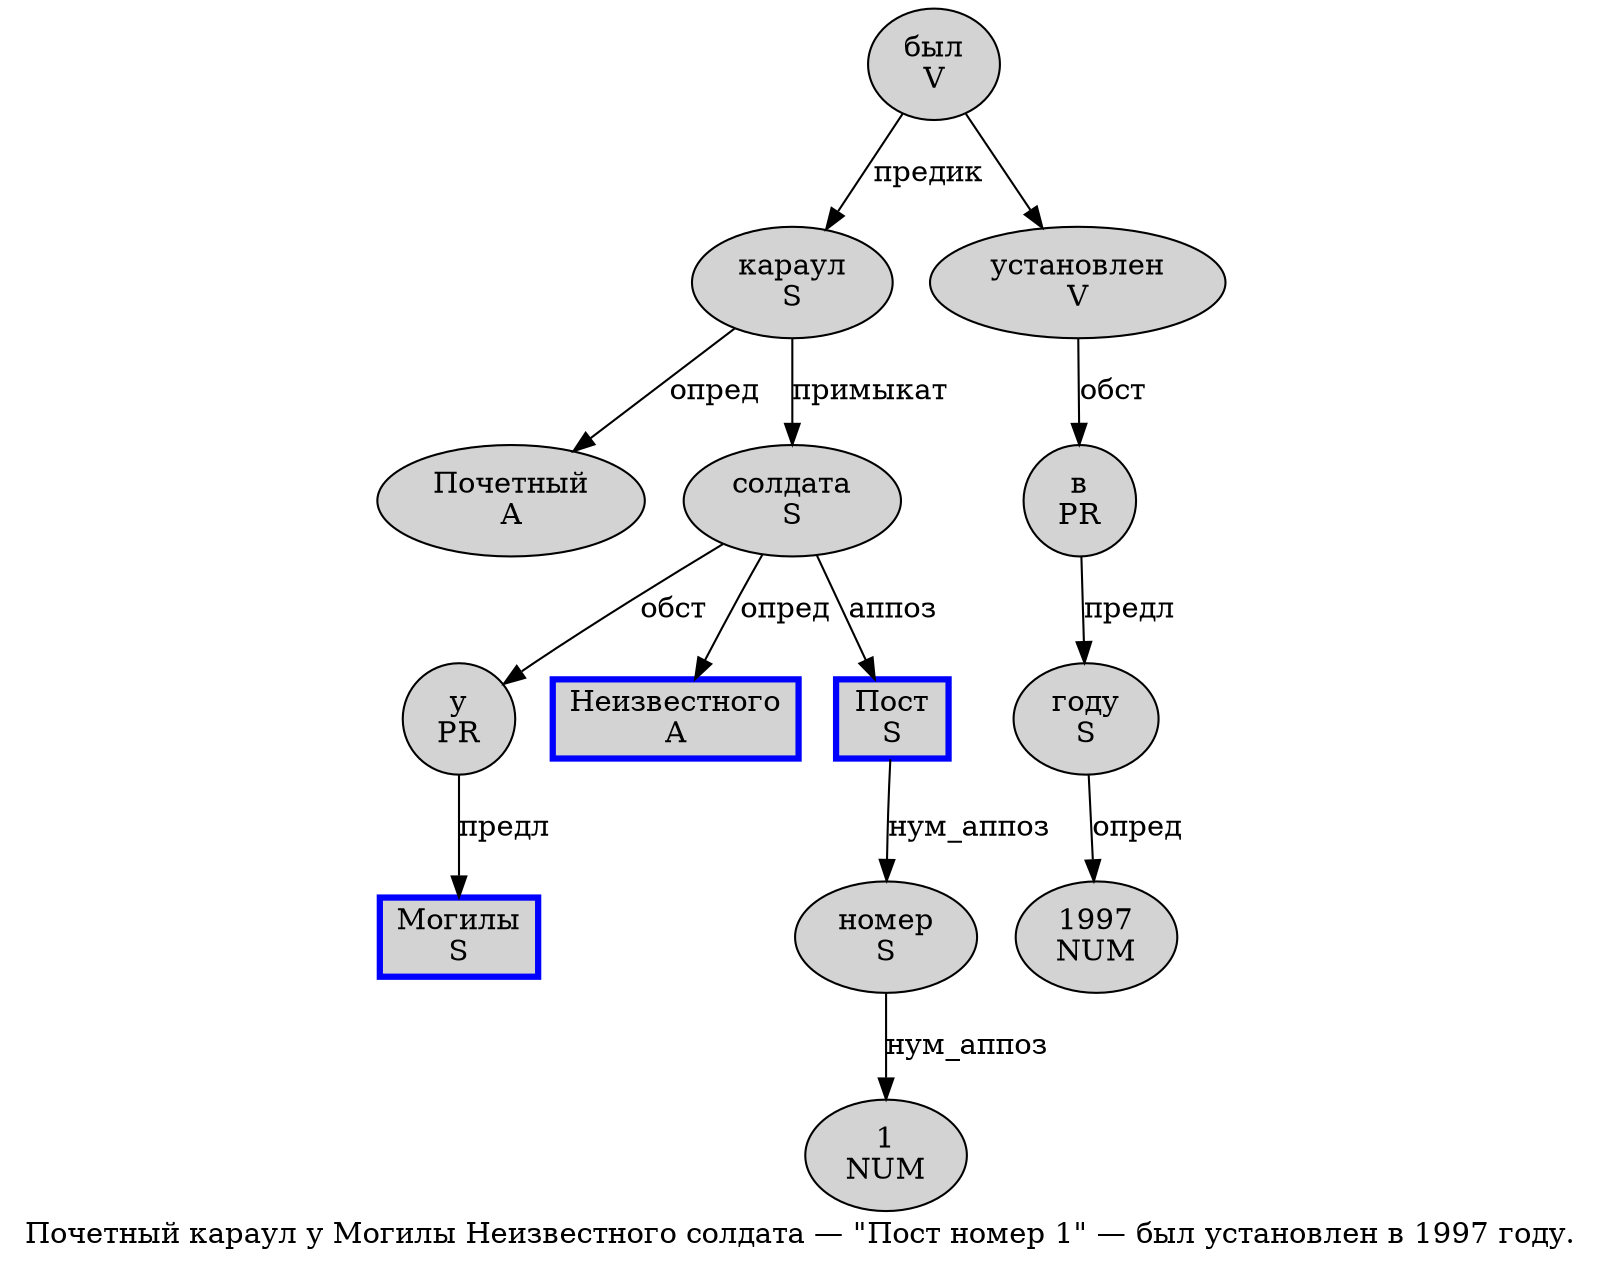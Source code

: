 digraph SENTENCE_1195 {
	graph [label="Почетный караул у Могилы Неизвестного солдата — \"Пост номер 1\" — был установлен в 1997 году."]
	node [style=filled]
		0 [label="Почетный
A" color="" fillcolor=lightgray penwidth=1 shape=ellipse]
		1 [label="караул
S" color="" fillcolor=lightgray penwidth=1 shape=ellipse]
		2 [label="у
PR" color="" fillcolor=lightgray penwidth=1 shape=ellipse]
		3 [label="Могилы
S" color=blue fillcolor=lightgray penwidth=3 shape=box]
		4 [label="Неизвестного
A" color=blue fillcolor=lightgray penwidth=3 shape=box]
		5 [label="солдата
S" color="" fillcolor=lightgray penwidth=1 shape=ellipse]
		8 [label="Пост
S" color=blue fillcolor=lightgray penwidth=3 shape=box]
		9 [label="номер
S" color="" fillcolor=lightgray penwidth=1 shape=ellipse]
		10 [label="1
NUM" color="" fillcolor=lightgray penwidth=1 shape=ellipse]
		13 [label="был
V" color="" fillcolor=lightgray penwidth=1 shape=ellipse]
		14 [label="установлен
V" color="" fillcolor=lightgray penwidth=1 shape=ellipse]
		15 [label="в
PR" color="" fillcolor=lightgray penwidth=1 shape=ellipse]
		16 [label="1997
NUM" color="" fillcolor=lightgray penwidth=1 shape=ellipse]
		17 [label="году
S" color="" fillcolor=lightgray penwidth=1 shape=ellipse]
			2 -> 3 [label="предл"]
			15 -> 17 [label="предл"]
			1 -> 0 [label="опред"]
			1 -> 5 [label="примыкат"]
			13 -> 1 [label="предик"]
			13 -> 14
			14 -> 15 [label="обст"]
			5 -> 2 [label="обст"]
			5 -> 4 [label="опред"]
			5 -> 8 [label="аппоз"]
			9 -> 10 [label="нум_аппоз"]
			17 -> 16 [label="опред"]
			8 -> 9 [label="нум_аппоз"]
}